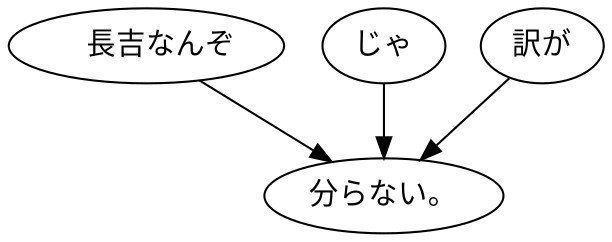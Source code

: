 digraph graph1883 {
	node0 [label="　長吉なんぞ"];
	node1 [label="じゃ"];
	node2 [label="訳が"];
	node3 [label="分らない。"];
	node0 -> node3;
	node1 -> node3;
	node2 -> node3;
}
